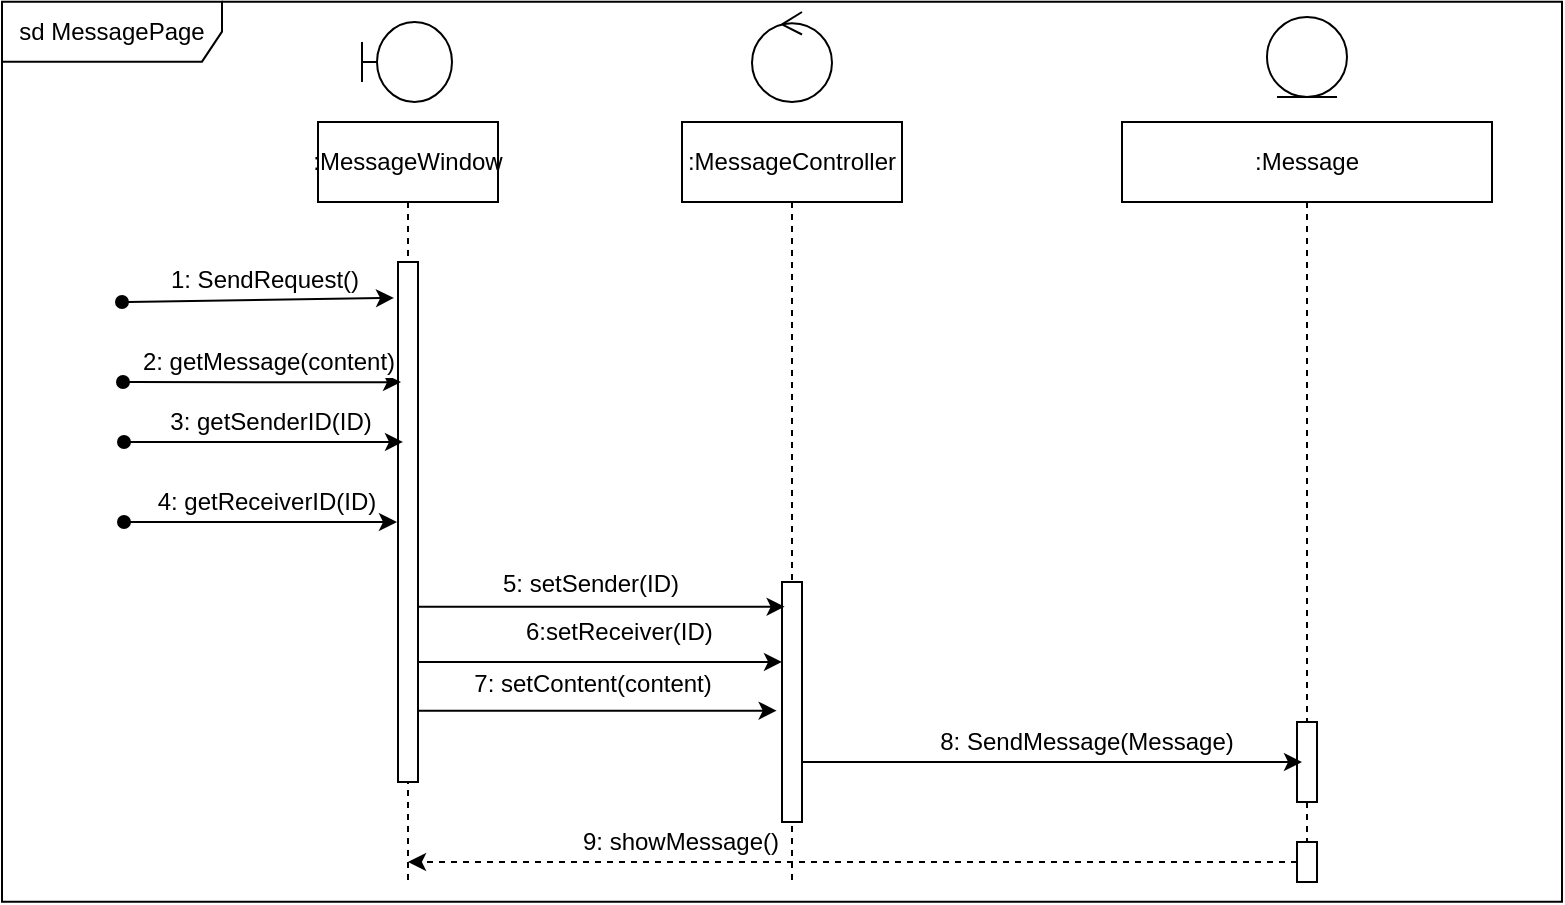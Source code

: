 <mxfile version="10.6.9" type="device"><diagram id="4OsdKIOjJ96akXph03Hg" name="第 1 页"><mxGraphModel dx="1581" dy="1636" grid="1" gridSize="10" guides="1" tooltips="1" connect="1" arrows="1" fold="1" page="1" pageScale="1" pageWidth="827" pageHeight="1169" math="0" shadow="0"><root><mxCell id="0"/><mxCell id="1" parent="0"/><mxCell id="FNkvJl5fzjsQQAhB0lQt-6" style="rounded=0;orthogonalLoop=1;jettySize=auto;html=1;endArrow=oval;endFill=1;startArrow=classic;startFill=1;exitX=-0.2;exitY=0.069;exitDx=0;exitDy=0;exitPerimeter=0;" parent="1" source="FNkvJl5fzjsQQAhB0lQt-16" edge="1"><mxGeometry relative="1" as="geometry"><mxPoint x="50" y="120" as="targetPoint"/></mxGeometry></mxCell><mxCell id="FNkvJl5fzjsQQAhB0lQt-7" value="1: SendRequest()" style="text;html=1;resizable=0;points=[];align=center;verticalAlign=middle;labelBackgroundColor=#ffffff;" parent="FNkvJl5fzjsQQAhB0lQt-6" vertex="1" connectable="0"><mxGeometry x="-0.17" y="3" relative="1" as="geometry"><mxPoint x="-8.5" y="-13" as="offset"/></mxGeometry></mxCell><mxCell id="FNkvJl5fzjsQQAhB0lQt-1" value=":MessageWindow" style="shape=umlLifeline;perimeter=lifelinePerimeter;whiteSpace=wrap;html=1;container=1;collapsible=0;recursiveResize=0;outlineConnect=0;" parent="1" vertex="1"><mxGeometry x="148" y="30" width="90" height="380" as="geometry"/></mxCell><mxCell id="FNkvJl5fzjsQQAhB0lQt-16" value="" style="html=1;points=[];perimeter=orthogonalPerimeter;" parent="FNkvJl5fzjsQQAhB0lQt-1" vertex="1"><mxGeometry x="40" y="70" width="10" height="260" as="geometry"/></mxCell><mxCell id="FNkvJl5fzjsQQAhB0lQt-2" value=":MessageController" style="shape=umlLifeline;perimeter=lifelinePerimeter;whiteSpace=wrap;html=1;container=1;collapsible=0;recursiveResize=0;outlineConnect=0;" parent="1" vertex="1"><mxGeometry x="330" y="30" width="110" height="380" as="geometry"/></mxCell><mxCell id="FNkvJl5fzjsQQAhB0lQt-17" value="" style="html=1;points=[];perimeter=orthogonalPerimeter;" parent="FNkvJl5fzjsQQAhB0lQt-2" vertex="1"><mxGeometry x="50" y="230" width="10" height="120" as="geometry"/></mxCell><mxCell id="FNkvJl5fzjsQQAhB0lQt-3" value=":Message" style="shape=umlLifeline;perimeter=lifelinePerimeter;whiteSpace=wrap;html=1;container=1;collapsible=0;recursiveResize=0;outlineConnect=0;" parent="1" vertex="1"><mxGeometry x="550" y="30" width="185" height="380" as="geometry"/></mxCell><mxCell id="FNkvJl5fzjsQQAhB0lQt-31" value="" style="html=1;points=[];perimeter=orthogonalPerimeter;" parent="FNkvJl5fzjsQQAhB0lQt-3" vertex="1"><mxGeometry x="87.5" y="300" width="10" height="40" as="geometry"/></mxCell><mxCell id="FNkvJl5fzjsQQAhB0lQt-33" value="" style="html=1;points=[];perimeter=orthogonalPerimeter;" parent="FNkvJl5fzjsQQAhB0lQt-3" vertex="1"><mxGeometry x="87.5" y="360" width="10" height="20" as="geometry"/></mxCell><mxCell id="FNkvJl5fzjsQQAhB0lQt-8" style="edgeStyle=orthogonalEdgeStyle;rounded=0;orthogonalLoop=1;jettySize=auto;html=1;endArrow=oval;endFill=1;startArrow=classic;startFill=1;exitX=0.15;exitY=0.231;exitDx=0;exitDy=0;exitPerimeter=0;" parent="1" source="FNkvJl5fzjsQQAhB0lQt-16" edge="1"><mxGeometry relative="1" as="geometry"><mxPoint x="50.5" y="160" as="targetPoint"/><mxPoint x="180" y="160" as="sourcePoint"/><Array as="points"/></mxGeometry></mxCell><mxCell id="FNkvJl5fzjsQQAhB0lQt-9" value="2: getMessage(content)" style="text;html=1;resizable=0;points=[];align=center;verticalAlign=middle;labelBackgroundColor=#ffffff;" parent="FNkvJl5fzjsQQAhB0lQt-8" vertex="1" connectable="0"><mxGeometry x="-0.17" y="3" relative="1" as="geometry"><mxPoint x="-8.5" y="-13" as="offset"/></mxGeometry></mxCell><mxCell id="FNkvJl5fzjsQQAhB0lQt-10" style="edgeStyle=orthogonalEdgeStyle;rounded=0;orthogonalLoop=1;jettySize=auto;html=1;endArrow=oval;endFill=1;startArrow=classic;startFill=1;exitX=0.25;exitY=0.346;exitDx=0;exitDy=0;exitPerimeter=0;" parent="1" source="FNkvJl5fzjsQQAhB0lQt-16" edge="1"><mxGeometry relative="1" as="geometry"><mxPoint x="51" y="190" as="targetPoint"/><mxPoint x="180" y="190" as="sourcePoint"/><Array as="points"/></mxGeometry></mxCell><mxCell id="FNkvJl5fzjsQQAhB0lQt-11" value="3: getSenderID(ID)" style="text;html=1;resizable=0;points=[];align=center;verticalAlign=middle;labelBackgroundColor=#ffffff;" parent="FNkvJl5fzjsQQAhB0lQt-10" vertex="1" connectable="0"><mxGeometry x="-0.17" y="3" relative="1" as="geometry"><mxPoint x="-8.5" y="-13" as="offset"/></mxGeometry></mxCell><mxCell id="FNkvJl5fzjsQQAhB0lQt-12" style="edgeStyle=orthogonalEdgeStyle;rounded=0;orthogonalLoop=1;jettySize=auto;html=1;endArrow=oval;endFill=1;startArrow=classic;startFill=1;exitX=-0.05;exitY=0.5;exitDx=0;exitDy=0;exitPerimeter=0;" parent="1" source="FNkvJl5fzjsQQAhB0lQt-16" edge="1"><mxGeometry relative="1" as="geometry"><mxPoint x="51" y="230" as="targetPoint"/><mxPoint x="180" y="230" as="sourcePoint"/><Array as="points"/></mxGeometry></mxCell><mxCell id="FNkvJl5fzjsQQAhB0lQt-13" value="4: getReceiverID(ID)" style="text;html=1;resizable=0;points=[];align=center;verticalAlign=middle;labelBackgroundColor=#ffffff;" parent="FNkvJl5fzjsQQAhB0lQt-12" vertex="1" connectable="0"><mxGeometry x="-0.17" y="3" relative="1" as="geometry"><mxPoint x="-8.5" y="-13" as="offset"/></mxGeometry></mxCell><mxCell id="FNkvJl5fzjsQQAhB0lQt-24" style="edgeStyle=none;rounded=0;orthogonalLoop=1;jettySize=auto;html=1;entryX=0.133;entryY=0.103;entryDx=0;entryDy=0;entryPerimeter=0;startArrow=none;startFill=0;endArrow=classic;endFill=1;" parent="1" source="FNkvJl5fzjsQQAhB0lQt-16" target="FNkvJl5fzjsQQAhB0lQt-17" edge="1"><mxGeometry relative="1" as="geometry"/></mxCell><mxCell id="FNkvJl5fzjsQQAhB0lQt-25" value="5: setSender(ID)" style="text;html=1;resizable=0;points=[];align=center;verticalAlign=middle;labelBackgroundColor=#ffffff;" parent="FNkvJl5fzjsQQAhB0lQt-24" vertex="1" connectable="0"><mxGeometry x="0.236" y="-3" relative="1" as="geometry"><mxPoint x="-28" y="-15" as="offset"/></mxGeometry></mxCell><mxCell id="FNkvJl5fzjsQQAhB0lQt-26" style="edgeStyle=none;rounded=0;orthogonalLoop=1;jettySize=auto;html=1;entryX=0;entryY=0.333;entryDx=0;entryDy=0;entryPerimeter=0;startArrow=none;startFill=0;endArrow=classic;endFill=1;" parent="1" source="FNkvJl5fzjsQQAhB0lQt-16" target="FNkvJl5fzjsQQAhB0lQt-17" edge="1"><mxGeometry relative="1" as="geometry"/></mxCell><mxCell id="FNkvJl5fzjsQQAhB0lQt-27" value="6:setReceiver(ID)" style="text;html=1;resizable=0;points=[];autosize=1;align=left;verticalAlign=top;spacingTop=-4;" parent="1" vertex="1"><mxGeometry x="250" y="275" width="110" height="20" as="geometry"/></mxCell><mxCell id="FNkvJl5fzjsQQAhB0lQt-28" style="edgeStyle=none;rounded=0;orthogonalLoop=1;jettySize=auto;html=1;entryX=-0.267;entryY=0.536;entryDx=0;entryDy=0;entryPerimeter=0;startArrow=none;startFill=0;endArrow=classic;endFill=1;" parent="1" source="FNkvJl5fzjsQQAhB0lQt-16" target="FNkvJl5fzjsQQAhB0lQt-17" edge="1"><mxGeometry relative="1" as="geometry"/></mxCell><mxCell id="FNkvJl5fzjsQQAhB0lQt-29" value="7: setContent(content)" style="text;html=1;resizable=0;points=[];align=center;verticalAlign=middle;labelBackgroundColor=#ffffff;" parent="FNkvJl5fzjsQQAhB0lQt-28" vertex="1" connectable="0"><mxGeometry x="-0.209" y="-1" relative="1" as="geometry"><mxPoint x="16" y="-15" as="offset"/></mxGeometry></mxCell><mxCell id="FNkvJl5fzjsQQAhB0lQt-30" style="edgeStyle=none;rounded=0;orthogonalLoop=1;jettySize=auto;html=1;startArrow=none;startFill=0;endArrow=classic;endFill=1;entryX=0.25;entryY=0.5;entryDx=0;entryDy=0;entryPerimeter=0;" parent="1" source="FNkvJl5fzjsQQAhB0lQt-17" target="FNkvJl5fzjsQQAhB0lQt-31" edge="1"><mxGeometry relative="1" as="geometry"><mxPoint x="600" y="350" as="targetPoint"/></mxGeometry></mxCell><mxCell id="FNkvJl5fzjsQQAhB0lQt-32" value="8: SendMessage(Message)" style="text;html=1;resizable=0;points=[];align=center;verticalAlign=middle;labelBackgroundColor=#ffffff;" parent="FNkvJl5fzjsQQAhB0lQt-30" vertex="1" connectable="0"><mxGeometry x="0.105" relative="1" as="geometry"><mxPoint x="4" y="-10" as="offset"/></mxGeometry></mxCell><mxCell id="FNkvJl5fzjsQQAhB0lQt-34" style="edgeStyle=none;rounded=0;orthogonalLoop=1;jettySize=auto;html=1;startArrow=none;startFill=0;endArrow=classic;endFill=1;dashed=1;" parent="1" source="FNkvJl5fzjsQQAhB0lQt-33" target="FNkvJl5fzjsQQAhB0lQt-1" edge="1"><mxGeometry relative="1" as="geometry"/></mxCell><mxCell id="FNkvJl5fzjsQQAhB0lQt-35" value="9: showMessage()" style="text;html=1;resizable=0;points=[];align=center;verticalAlign=middle;labelBackgroundColor=#ffffff;" parent="FNkvJl5fzjsQQAhB0lQt-34" vertex="1" connectable="0"><mxGeometry x="0.398" y="-1" relative="1" as="geometry"><mxPoint x="2" y="-9" as="offset"/></mxGeometry></mxCell><mxCell id="FNkvJl5fzjsQQAhB0lQt-38" value="sd MessagePage" style="shape=umlFrame;whiteSpace=wrap;html=1;width=110;height=30;" parent="1" vertex="1"><mxGeometry x="-10" y="-30.167" width="780" height="450" as="geometry"/></mxCell><mxCell id="W0TU7uvP_cCy1xa-Orq_-1" value="" style="shape=umlBoundary;whiteSpace=wrap;html=1;aspect=fixed;" parent="1" vertex="1"><mxGeometry x="170" y="-20" width="45" height="40" as="geometry"/></mxCell><mxCell id="W0TU7uvP_cCy1xa-Orq_-2" value="" style="ellipse;shape=umlControl;whiteSpace=wrap;html=1;" parent="1" vertex="1"><mxGeometry x="365" y="-25" width="40" height="45" as="geometry"/></mxCell><mxCell id="W0TU7uvP_cCy1xa-Orq_-3" value="" style="ellipse;shape=umlEntity;whiteSpace=wrap;html=1;" parent="1" vertex="1"><mxGeometry x="622.5" y="-22.5" width="40" height="40" as="geometry"/></mxCell></root></mxGraphModel></diagram></mxfile>